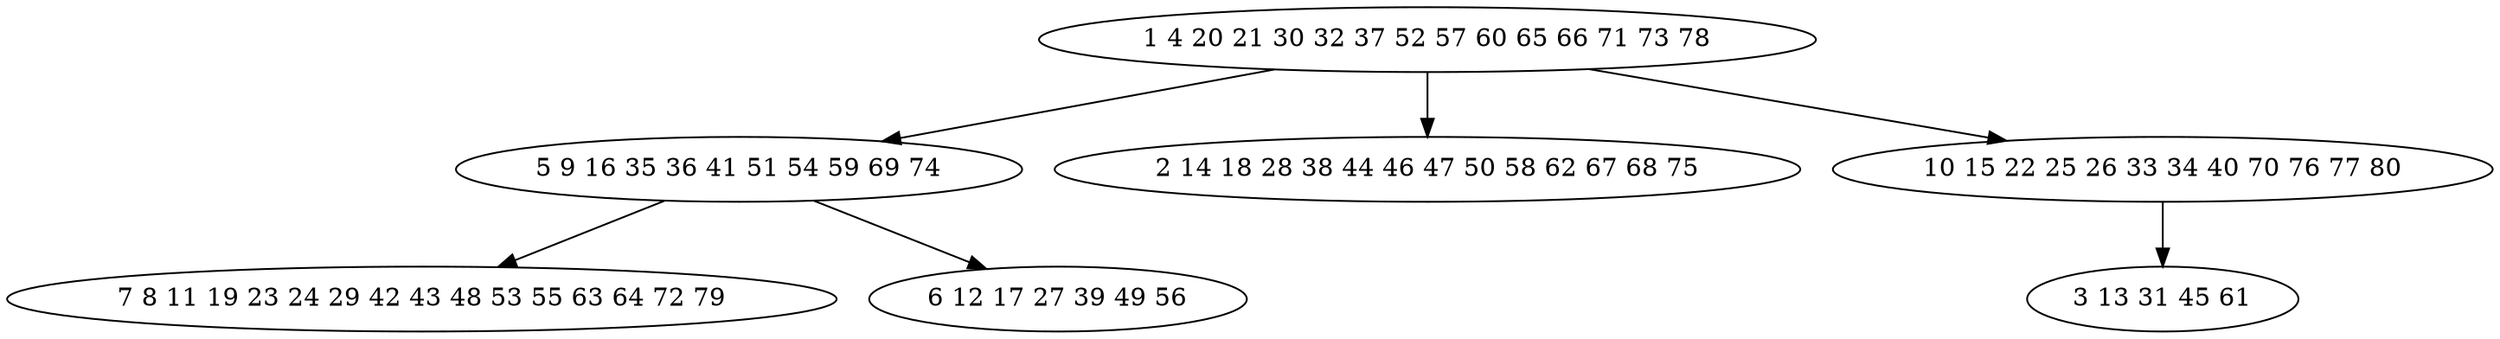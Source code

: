 digraph true_tree {
	"0" -> "1"
	"0" -> "2"
	"1" -> "3"
	"1" -> "4"
	"0" -> "5"
	"5" -> "6"
	"0" [label="1 4 20 21 30 32 37 52 57 60 65 66 71 73 78"];
	"1" [label="5 9 16 35 36 41 51 54 59 69 74"];
	"2" [label="2 14 18 28 38 44 46 47 50 58 62 67 68 75"];
	"3" [label="7 8 11 19 23 24 29 42 43 48 53 55 63 64 72 79"];
	"4" [label="6 12 17 27 39 49 56"];
	"5" [label="10 15 22 25 26 33 34 40 70 76 77 80"];
	"6" [label="3 13 31 45 61"];
}
